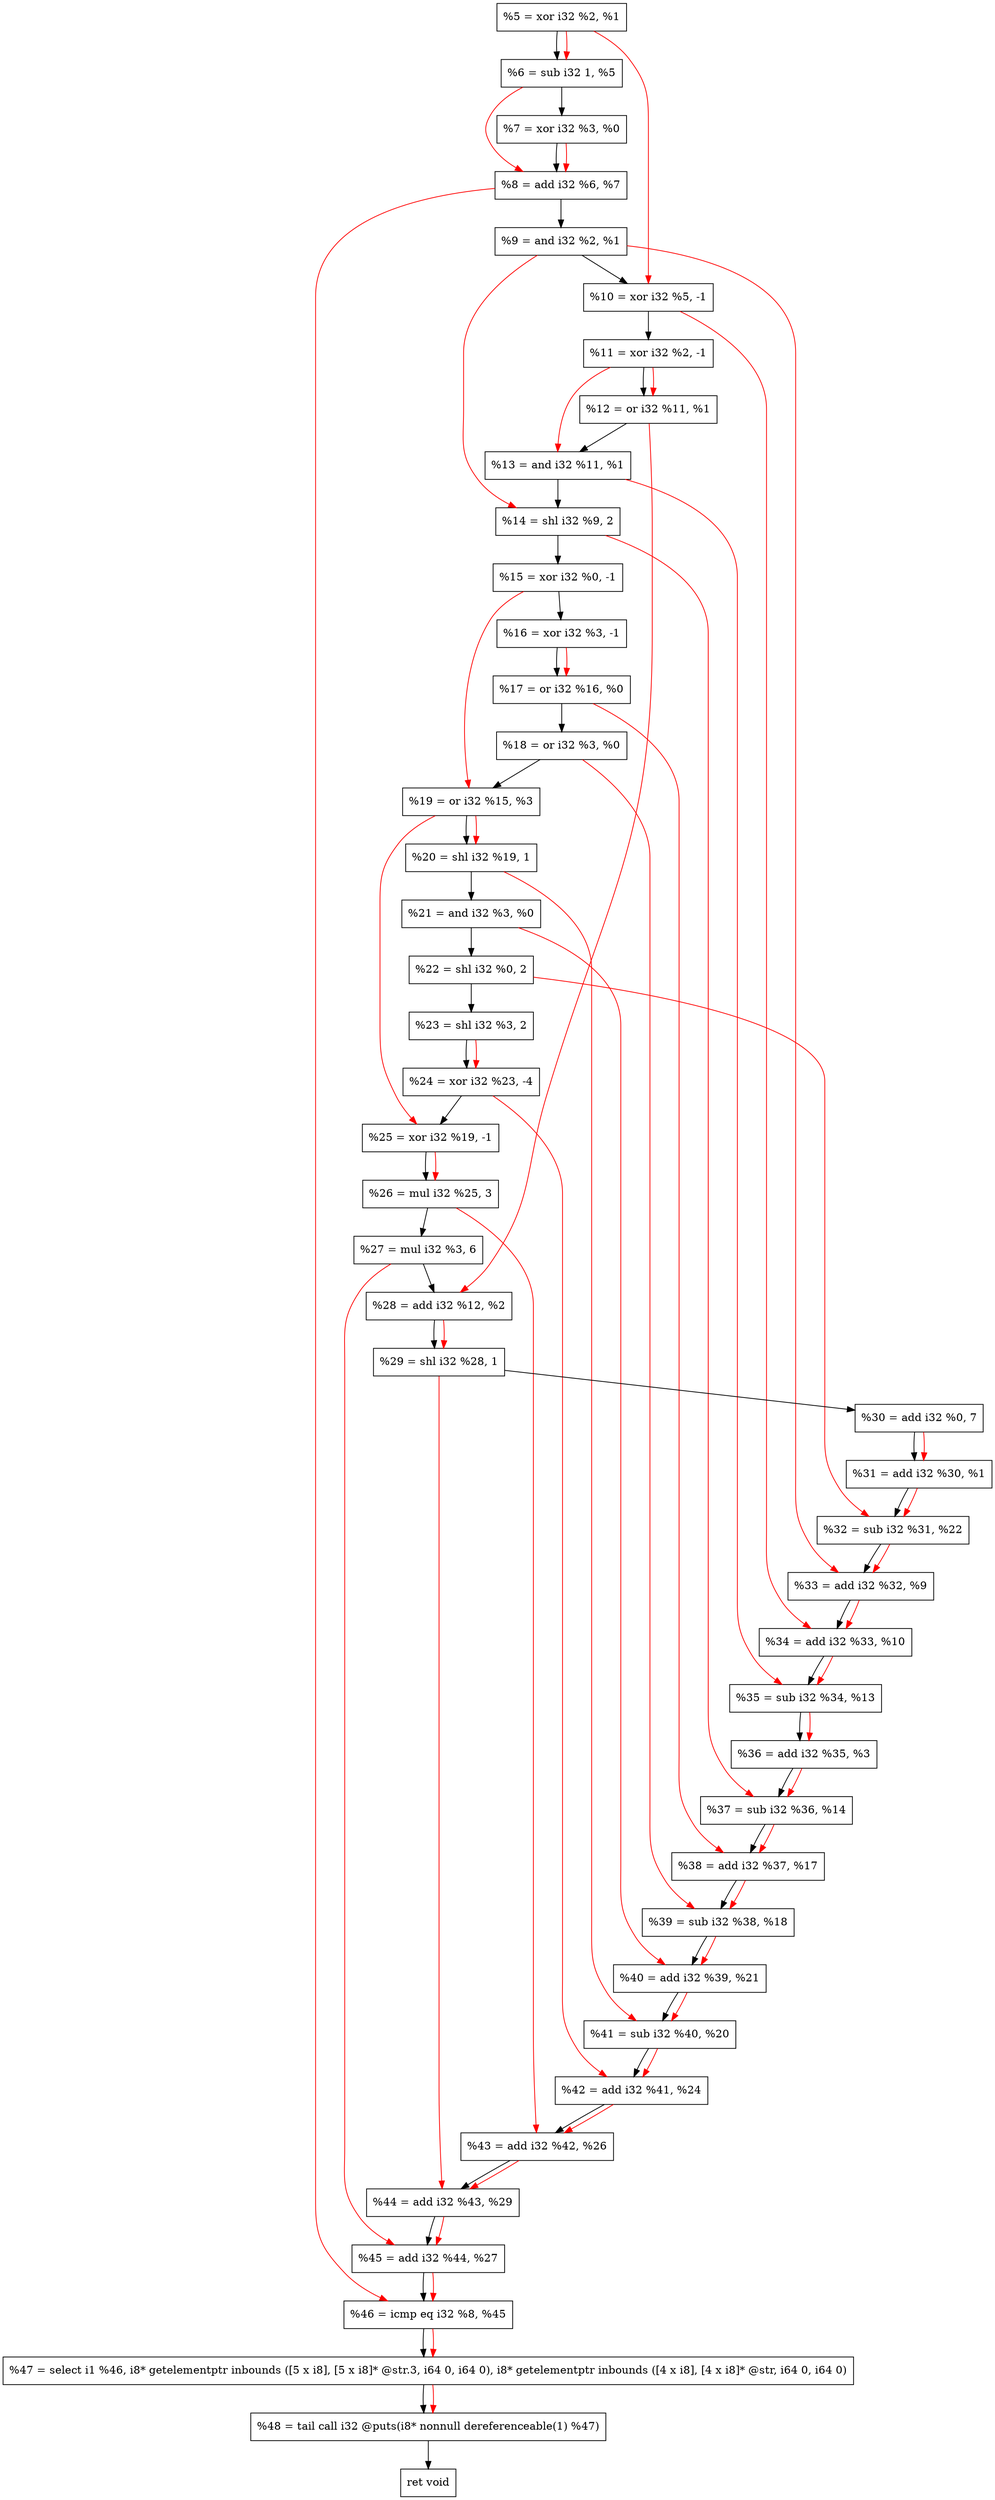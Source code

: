 digraph "DFG for'crackme' function" {
	Node0x22f1b70[shape=record, label="  %5 = xor i32 %2, %1"];
	Node0x22f21f0[shape=record, label="  %6 = sub i32 1, %5"];
	Node0x22f2260[shape=record, label="  %7 = xor i32 %3, %0"];
	Node0x22f22d0[shape=record, label="  %8 = add i32 %6, %7"];
	Node0x22f2340[shape=record, label="  %9 = and i32 %2, %1"];
	Node0x22f23e0[shape=record, label="  %10 = xor i32 %5, -1"];
	Node0x22f2450[shape=record, label="  %11 = xor i32 %2, -1"];
	Node0x22f24c0[shape=record, label="  %12 = or i32 %11, %1"];
	Node0x22f2530[shape=record, label="  %13 = and i32 %11, %1"];
	Node0x22f25d0[shape=record, label="  %14 = shl i32 %9, 2"];
	Node0x22f2640[shape=record, label="  %15 = xor i32 %0, -1"];
	Node0x22f26b0[shape=record, label="  %16 = xor i32 %3, -1"];
	Node0x22f2720[shape=record, label="  %17 = or i32 %16, %0"];
	Node0x22f2790[shape=record, label="  %18 = or i32 %3, %0"];
	Node0x22f2800[shape=record, label="  %19 = or i32 %15, %3"];
	Node0x22f2870[shape=record, label="  %20 = shl i32 %19, 1"];
	Node0x22f28e0[shape=record, label="  %21 = and i32 %3, %0"];
	Node0x22f2950[shape=record, label="  %22 = shl i32 %0, 2"];
	Node0x22f29c0[shape=record, label="  %23 = shl i32 %3, 2"];
	Node0x22f2a60[shape=record, label="  %24 = xor i32 %23, -4"];
	Node0x22f2ad0[shape=record, label="  %25 = xor i32 %19, -1"];
	Node0x22f2b70[shape=record, label="  %26 = mul i32 %25, 3"];
	Node0x22f2c10[shape=record, label="  %27 = mul i32 %3, 6"];
	Node0x22f2c80[shape=record, label="  %28 = add i32 %12, %2"];
	Node0x22f2cf0[shape=record, label="  %29 = shl i32 %28, 1"];
	Node0x22f2d90[shape=record, label="  %30 = add i32 %0, 7"];
	Node0x22f2e00[shape=record, label="  %31 = add i32 %30, %1"];
	Node0x22f2e70[shape=record, label="  %32 = sub i32 %31, %22"];
	Node0x22f30f0[shape=record, label="  %33 = add i32 %32, %9"];
	Node0x22f3160[shape=record, label="  %34 = add i32 %33, %10"];
	Node0x22f31d0[shape=record, label="  %35 = sub i32 %34, %13"];
	Node0x22f3240[shape=record, label="  %36 = add i32 %35, %3"];
	Node0x22f32b0[shape=record, label="  %37 = sub i32 %36, %14"];
	Node0x22f3320[shape=record, label="  %38 = add i32 %37, %17"];
	Node0x22f3390[shape=record, label="  %39 = sub i32 %38, %18"];
	Node0x22f3400[shape=record, label="  %40 = add i32 %39, %21"];
	Node0x22f3470[shape=record, label="  %41 = sub i32 %40, %20"];
	Node0x22f34e0[shape=record, label="  %42 = add i32 %41, %24"];
	Node0x22f3550[shape=record, label="  %43 = add i32 %42, %26"];
	Node0x22f35c0[shape=record, label="  %44 = add i32 %43, %29"];
	Node0x22f3630[shape=record, label="  %45 = add i32 %44, %27"];
	Node0x22f36a0[shape=record, label="  %46 = icmp eq i32 %8, %45"];
	Node0x2292268[shape=record, label="  %47 = select i1 %46, i8* getelementptr inbounds ([5 x i8], [5 x i8]* @str.3, i64 0, i64 0), i8* getelementptr inbounds ([4 x i8], [4 x i8]* @str, i64 0, i64 0)"];
	Node0x22f3b40[shape=record, label="  %48 = tail call i32 @puts(i8* nonnull dereferenceable(1) %47)"];
	Node0x22f3b90[shape=record, label="  ret void"];
	Node0x22f1b70 -> Node0x22f21f0;
	Node0x22f21f0 -> Node0x22f2260;
	Node0x22f2260 -> Node0x22f22d0;
	Node0x22f22d0 -> Node0x22f2340;
	Node0x22f2340 -> Node0x22f23e0;
	Node0x22f23e0 -> Node0x22f2450;
	Node0x22f2450 -> Node0x22f24c0;
	Node0x22f24c0 -> Node0x22f2530;
	Node0x22f2530 -> Node0x22f25d0;
	Node0x22f25d0 -> Node0x22f2640;
	Node0x22f2640 -> Node0x22f26b0;
	Node0x22f26b0 -> Node0x22f2720;
	Node0x22f2720 -> Node0x22f2790;
	Node0x22f2790 -> Node0x22f2800;
	Node0x22f2800 -> Node0x22f2870;
	Node0x22f2870 -> Node0x22f28e0;
	Node0x22f28e0 -> Node0x22f2950;
	Node0x22f2950 -> Node0x22f29c0;
	Node0x22f29c0 -> Node0x22f2a60;
	Node0x22f2a60 -> Node0x22f2ad0;
	Node0x22f2ad0 -> Node0x22f2b70;
	Node0x22f2b70 -> Node0x22f2c10;
	Node0x22f2c10 -> Node0x22f2c80;
	Node0x22f2c80 -> Node0x22f2cf0;
	Node0x22f2cf0 -> Node0x22f2d90;
	Node0x22f2d90 -> Node0x22f2e00;
	Node0x22f2e00 -> Node0x22f2e70;
	Node0x22f2e70 -> Node0x22f30f0;
	Node0x22f30f0 -> Node0x22f3160;
	Node0x22f3160 -> Node0x22f31d0;
	Node0x22f31d0 -> Node0x22f3240;
	Node0x22f3240 -> Node0x22f32b0;
	Node0x22f32b0 -> Node0x22f3320;
	Node0x22f3320 -> Node0x22f3390;
	Node0x22f3390 -> Node0x22f3400;
	Node0x22f3400 -> Node0x22f3470;
	Node0x22f3470 -> Node0x22f34e0;
	Node0x22f34e0 -> Node0x22f3550;
	Node0x22f3550 -> Node0x22f35c0;
	Node0x22f35c0 -> Node0x22f3630;
	Node0x22f3630 -> Node0x22f36a0;
	Node0x22f36a0 -> Node0x2292268;
	Node0x2292268 -> Node0x22f3b40;
	Node0x22f3b40 -> Node0x22f3b90;
edge [color=red]
	Node0x22f1b70 -> Node0x22f21f0;
	Node0x22f21f0 -> Node0x22f22d0;
	Node0x22f2260 -> Node0x22f22d0;
	Node0x22f1b70 -> Node0x22f23e0;
	Node0x22f2450 -> Node0x22f24c0;
	Node0x22f2450 -> Node0x22f2530;
	Node0x22f2340 -> Node0x22f25d0;
	Node0x22f26b0 -> Node0x22f2720;
	Node0x22f2640 -> Node0x22f2800;
	Node0x22f2800 -> Node0x22f2870;
	Node0x22f29c0 -> Node0x22f2a60;
	Node0x22f2800 -> Node0x22f2ad0;
	Node0x22f2ad0 -> Node0x22f2b70;
	Node0x22f24c0 -> Node0x22f2c80;
	Node0x22f2c80 -> Node0x22f2cf0;
	Node0x22f2d90 -> Node0x22f2e00;
	Node0x22f2e00 -> Node0x22f2e70;
	Node0x22f2950 -> Node0x22f2e70;
	Node0x22f2e70 -> Node0x22f30f0;
	Node0x22f2340 -> Node0x22f30f0;
	Node0x22f30f0 -> Node0x22f3160;
	Node0x22f23e0 -> Node0x22f3160;
	Node0x22f3160 -> Node0x22f31d0;
	Node0x22f2530 -> Node0x22f31d0;
	Node0x22f31d0 -> Node0x22f3240;
	Node0x22f3240 -> Node0x22f32b0;
	Node0x22f25d0 -> Node0x22f32b0;
	Node0x22f32b0 -> Node0x22f3320;
	Node0x22f2720 -> Node0x22f3320;
	Node0x22f3320 -> Node0x22f3390;
	Node0x22f2790 -> Node0x22f3390;
	Node0x22f3390 -> Node0x22f3400;
	Node0x22f28e0 -> Node0x22f3400;
	Node0x22f3400 -> Node0x22f3470;
	Node0x22f2870 -> Node0x22f3470;
	Node0x22f3470 -> Node0x22f34e0;
	Node0x22f2a60 -> Node0x22f34e0;
	Node0x22f34e0 -> Node0x22f3550;
	Node0x22f2b70 -> Node0x22f3550;
	Node0x22f3550 -> Node0x22f35c0;
	Node0x22f2cf0 -> Node0x22f35c0;
	Node0x22f35c0 -> Node0x22f3630;
	Node0x22f2c10 -> Node0x22f3630;
	Node0x22f22d0 -> Node0x22f36a0;
	Node0x22f3630 -> Node0x22f36a0;
	Node0x22f36a0 -> Node0x2292268;
	Node0x2292268 -> Node0x22f3b40;
}
